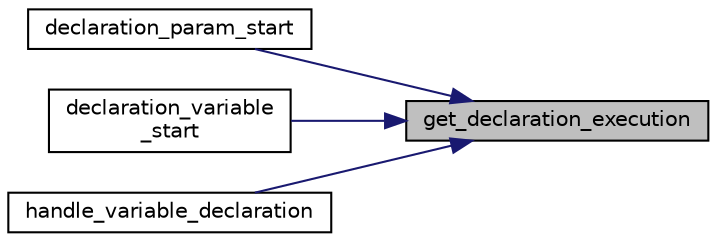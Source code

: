 digraph "get_declaration_execution"
{
 // LATEX_PDF_SIZE
  edge [fontname="Helvetica",fontsize="10",labelfontname="Helvetica",labelfontsize="10"];
  node [fontname="Helvetica",fontsize="10",shape=record];
  rankdir="RL";
  Node1 [label="get_declaration_execution",height=0.2,width=0.4,color="black", fillcolor="grey75", style="filled", fontcolor="black",tooltip="Gets the execution information of a declaration."];
  Node1 -> Node2 [dir="back",color="midnightblue",fontsize="10",style="solid",fontname="Helvetica"];
  Node2 [label="declaration_param_start",height=0.2,width=0.4,color="black", fillcolor="white", style="filled",URL="$de/d23/variable__manager_8c.html#a0156a227fd1b11089557e8562aabb8dc",tooltip="Starts the declaration of a parameter."];
  Node1 -> Node3 [dir="back",color="midnightblue",fontsize="10",style="solid",fontname="Helvetica"];
  Node3 [label="declaration_variable\l_start",height=0.2,width=0.4,color="black", fillcolor="white", style="filled",URL="$de/d23/variable__manager_8c.html#af85e197b346ed860553f44112be19c28",tooltip="Starts the declaration of a variable."];
  Node1 -> Node4 [dir="back",color="midnightblue",fontsize="10",style="solid",fontname="Helvetica"];
  Node4 [label="handle_variable_declaration",height=0.2,width=0.4,color="black", fillcolor="white", style="filled",URL="$d0/dda/execution_8c.html#a21cc905b1f17c506727067112f8e41d8",tooltip=" "];
}
